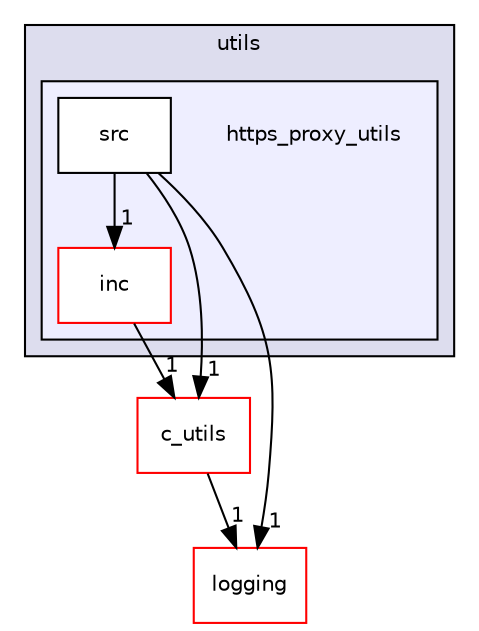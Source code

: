 digraph "src/utils/https_proxy_utils" {
  compound=true
  node [ fontsize="10", fontname="Helvetica"];
  edge [ labelfontsize="10", labelfontname="Helvetica"];
  subgraph clusterdir_313caf1132e152dd9b58bea13a4052ca {
    graph [ bgcolor="#ddddee", pencolor="black", label="utils" fontname="Helvetica", fontsize="10", URL="dir_313caf1132e152dd9b58bea13a4052ca.html"]
  subgraph clusterdir_60a2eabda54d7c13d823fadc92b31dce {
    graph [ bgcolor="#eeeeff", pencolor="black", label="" URL="dir_60a2eabda54d7c13d823fadc92b31dce.html"];
    dir_60a2eabda54d7c13d823fadc92b31dce [shape=plaintext label="https_proxy_utils"];
    dir_33f54c4ba9fbe9f283f7231c7ceea52c [shape=box label="inc" color="red" fillcolor="white" style="filled" URL="dir_33f54c4ba9fbe9f283f7231c7ceea52c.html"];
    dir_7a1f0e0edc0a9bc61ee963a3d8169497 [shape=box label="src" color="black" fillcolor="white" style="filled" URL="dir_7a1f0e0edc0a9bc61ee963a3d8169497.html"];
  }
  }
  dir_defa76d82d084e8131791c5f3e6d181e [shape=box label="c_utils" fillcolor="white" style="filled" color="red" URL="dir_defa76d82d084e8131791c5f3e6d181e.html"];
  dir_b3320b59a4aa4a7431bc8488b87009bf [shape=box label="logging" fillcolor="white" style="filled" color="red" URL="dir_b3320b59a4aa4a7431bc8488b87009bf.html"];
  dir_33f54c4ba9fbe9f283f7231c7ceea52c->dir_defa76d82d084e8131791c5f3e6d181e [headlabel="1", labeldistance=1.5 headhref="dir_000195_000155.html"];
  dir_defa76d82d084e8131791c5f3e6d181e->dir_b3320b59a4aa4a7431bc8488b87009bf [headlabel="1", labeldistance=1.5 headhref="dir_000155_000143.html"];
  dir_7a1f0e0edc0a9bc61ee963a3d8169497->dir_33f54c4ba9fbe9f283f7231c7ceea52c [headlabel="1", labeldistance=1.5 headhref="dir_000197_000195.html"];
  dir_7a1f0e0edc0a9bc61ee963a3d8169497->dir_defa76d82d084e8131791c5f3e6d181e [headlabel="1", labeldistance=1.5 headhref="dir_000197_000155.html"];
  dir_7a1f0e0edc0a9bc61ee963a3d8169497->dir_b3320b59a4aa4a7431bc8488b87009bf [headlabel="1", labeldistance=1.5 headhref="dir_000197_000143.html"];
}
